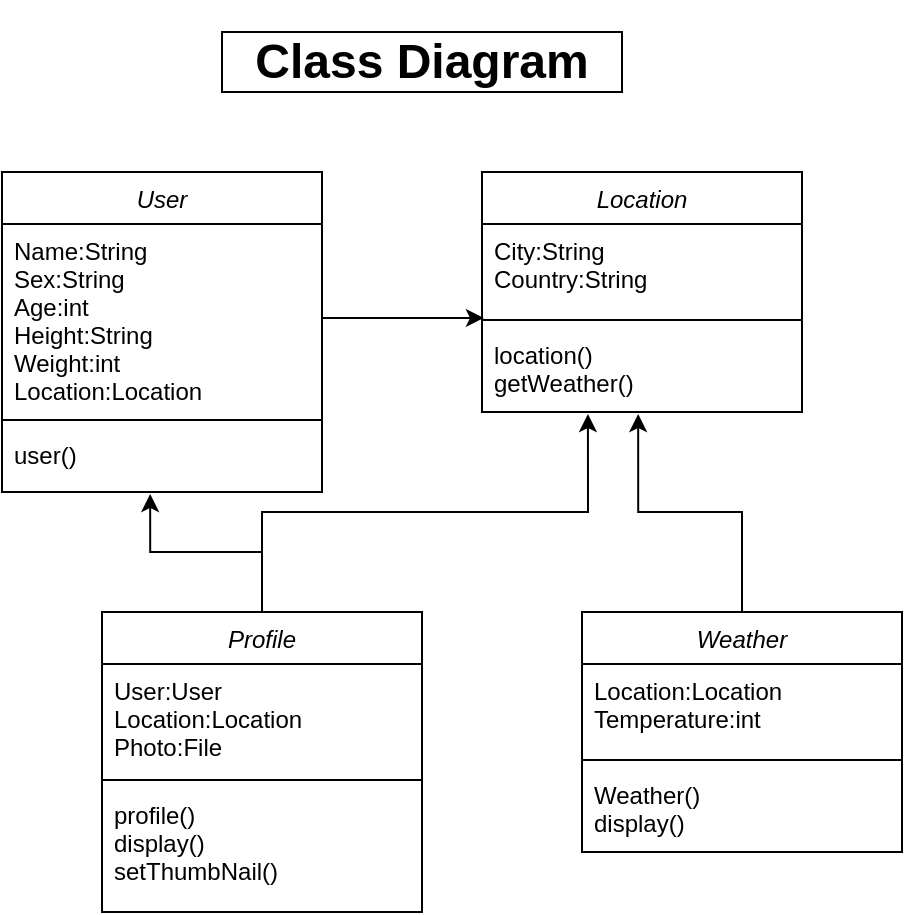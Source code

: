 <mxfile version="13.6.6" type="device"><diagram id="C5RBs43oDa-KdzZeNtuy" name="Page-1"><mxGraphModel dx="946" dy="597" grid="1" gridSize="10" guides="1" tooltips="1" connect="1" arrows="1" fold="1" page="1" pageScale="1" pageWidth="827" pageHeight="1169" math="0" shadow="0"><root><mxCell id="WIyWlLk6GJQsqaUBKTNV-0"/><mxCell id="WIyWlLk6GJQsqaUBKTNV-1" parent="WIyWlLk6GJQsqaUBKTNV-0"/><mxCell id="iwu0s7G4zMxphFMg46Xs-34" style="edgeStyle=orthogonalEdgeStyle;rounded=0;orthogonalLoop=1;jettySize=auto;html=1;entryX=0.463;entryY=1.031;entryDx=0;entryDy=0;entryPerimeter=0;" edge="1" parent="WIyWlLk6GJQsqaUBKTNV-1" source="iwu0s7G4zMxphFMg46Xs-0" target="iwu0s7G4zMxphFMg46Xs-11"><mxGeometry relative="1" as="geometry"><mxPoint x="269" y="330" as="targetPoint"/></mxGeometry></mxCell><mxCell id="iwu0s7G4zMxphFMg46Xs-35" style="edgeStyle=orthogonalEdgeStyle;rounded=0;orthogonalLoop=1;jettySize=auto;html=1;entryX=0.331;entryY=1.024;entryDx=0;entryDy=0;entryPerimeter=0;" edge="1" parent="WIyWlLk6GJQsqaUBKTNV-1" source="iwu0s7G4zMxphFMg46Xs-0" target="iwu0s7G4zMxphFMg46Xs-27"><mxGeometry relative="1" as="geometry"/></mxCell><mxCell id="iwu0s7G4zMxphFMg46Xs-36" style="edgeStyle=orthogonalEdgeStyle;rounded=0;orthogonalLoop=1;jettySize=auto;html=1;entryX=0.488;entryY=1.024;entryDx=0;entryDy=0;entryPerimeter=0;" edge="1" parent="WIyWlLk6GJQsqaUBKTNV-1" source="iwu0s7G4zMxphFMg46Xs-29" target="iwu0s7G4zMxphFMg46Xs-27"><mxGeometry relative="1" as="geometry"/></mxCell><mxCell id="iwu0s7G4zMxphFMg46Xs-37" value="&lt;h1&gt;&lt;span style=&quot;background-color: rgb(255 , 255 , 255)&quot;&gt;Class Diagram&lt;/span&gt;&lt;/h1&gt;" style="text;html=1;fillColor=none;align=center;verticalAlign=middle;whiteSpace=wrap;rounded=0;strokeColor=#000000;" vertex="1" parent="WIyWlLk6GJQsqaUBKTNV-1"><mxGeometry x="299" y="100" width="200" height="30" as="geometry"/></mxCell><mxCell id="iwu0s7G4zMxphFMg46Xs-0" value="Profile" style="swimlane;fontStyle=2;align=center;verticalAlign=top;childLayout=stackLayout;horizontal=1;startSize=26;horizontalStack=0;resizeParent=1;resizeLast=0;collapsible=1;marginBottom=0;rounded=0;shadow=0;strokeWidth=1;" vertex="1" parent="WIyWlLk6GJQsqaUBKTNV-1"><mxGeometry x="239" y="390" width="160" height="150" as="geometry"><mxRectangle x="230" y="140" width="160" height="26" as="alternateBounds"/></mxGeometry></mxCell><mxCell id="iwu0s7G4zMxphFMg46Xs-1" value="User:User&#10;Location:Location&#10;Photo:File&#10;" style="text;align=left;verticalAlign=top;spacingLeft=4;spacingRight=4;overflow=hidden;rotatable=0;points=[[0,0.5],[1,0.5]];portConstraint=eastwest;" vertex="1" parent="iwu0s7G4zMxphFMg46Xs-0"><mxGeometry y="26" width="160" height="54" as="geometry"/></mxCell><mxCell id="iwu0s7G4zMxphFMg46Xs-4" value="" style="line;html=1;strokeWidth=1;align=left;verticalAlign=middle;spacingTop=-1;spacingLeft=3;spacingRight=3;rotatable=0;labelPosition=right;points=[];portConstraint=eastwest;" vertex="1" parent="iwu0s7G4zMxphFMg46Xs-0"><mxGeometry y="80" width="160" height="8" as="geometry"/></mxCell><mxCell id="iwu0s7G4zMxphFMg46Xs-5" value="profile()&#10;display()&#10;setThumbNail()&#10;" style="text;align=left;verticalAlign=top;spacingLeft=4;spacingRight=4;overflow=hidden;rotatable=0;points=[[0,0.5],[1,0.5]];portConstraint=eastwest;" vertex="1" parent="iwu0s7G4zMxphFMg46Xs-0"><mxGeometry y="88" width="160" height="52" as="geometry"/></mxCell><mxCell id="iwu0s7G4zMxphFMg46Xs-29" value="Weather" style="swimlane;fontStyle=2;align=center;verticalAlign=top;childLayout=stackLayout;horizontal=1;startSize=26;horizontalStack=0;resizeParent=1;resizeLast=0;collapsible=1;marginBottom=0;rounded=0;shadow=0;strokeWidth=1;" vertex="1" parent="WIyWlLk6GJQsqaUBKTNV-1"><mxGeometry x="479" y="390" width="160" height="120" as="geometry"><mxRectangle x="230" y="140" width="160" height="26" as="alternateBounds"/></mxGeometry></mxCell><mxCell id="iwu0s7G4zMxphFMg46Xs-30" value="Location:Location&#10;Temperature:int" style="text;align=left;verticalAlign=top;spacingLeft=4;spacingRight=4;overflow=hidden;rotatable=0;points=[[0,0.5],[1,0.5]];portConstraint=eastwest;rounded=0;shadow=0;html=0;" vertex="1" parent="iwu0s7G4zMxphFMg46Xs-29"><mxGeometry y="26" width="160" height="44" as="geometry"/></mxCell><mxCell id="iwu0s7G4zMxphFMg46Xs-31" value="" style="line;html=1;strokeWidth=1;align=left;verticalAlign=middle;spacingTop=-1;spacingLeft=3;spacingRight=3;rotatable=0;labelPosition=right;points=[];portConstraint=eastwest;" vertex="1" parent="iwu0s7G4zMxphFMg46Xs-29"><mxGeometry y="70" width="160" height="8" as="geometry"/></mxCell><mxCell id="iwu0s7G4zMxphFMg46Xs-32" value="Weather()&#10;display()" style="text;align=left;verticalAlign=top;spacingLeft=4;spacingRight=4;overflow=hidden;rotatable=0;points=[[0,0.5],[1,0.5]];portConstraint=eastwest;" vertex="1" parent="iwu0s7G4zMxphFMg46Xs-29"><mxGeometry y="78" width="160" height="32" as="geometry"/></mxCell><mxCell id="iwu0s7G4zMxphFMg46Xs-24" value="Location" style="swimlane;fontStyle=2;align=center;verticalAlign=top;childLayout=stackLayout;horizontal=1;startSize=26;horizontalStack=0;resizeParent=1;resizeLast=0;collapsible=1;marginBottom=0;rounded=0;shadow=0;strokeWidth=1;" vertex="1" parent="WIyWlLk6GJQsqaUBKTNV-1"><mxGeometry x="429" y="170" width="160" height="120" as="geometry"><mxRectangle x="230" y="140" width="160" height="26" as="alternateBounds"/></mxGeometry></mxCell><mxCell id="iwu0s7G4zMxphFMg46Xs-25" value="City:String&#10;Country:String&#10;" style="text;align=left;verticalAlign=top;spacingLeft=4;spacingRight=4;overflow=hidden;rotatable=0;points=[[0,0.5],[1,0.5]];portConstraint=eastwest;rounded=0;shadow=0;html=0;" vertex="1" parent="iwu0s7G4zMxphFMg46Xs-24"><mxGeometry y="26" width="160" height="44" as="geometry"/></mxCell><mxCell id="iwu0s7G4zMxphFMg46Xs-26" value="" style="line;html=1;strokeWidth=1;align=left;verticalAlign=middle;spacingTop=-1;spacingLeft=3;spacingRight=3;rotatable=0;labelPosition=right;points=[];portConstraint=eastwest;" vertex="1" parent="iwu0s7G4zMxphFMg46Xs-24"><mxGeometry y="70" width="160" height="8" as="geometry"/></mxCell><mxCell id="iwu0s7G4zMxphFMg46Xs-27" value="location()&#10;getWeather()&#10;" style="text;align=left;verticalAlign=top;spacingLeft=4;spacingRight=4;overflow=hidden;rotatable=0;points=[[0,0.5],[1,0.5]];portConstraint=eastwest;" vertex="1" parent="iwu0s7G4zMxphFMg46Xs-24"><mxGeometry y="78" width="160" height="42" as="geometry"/></mxCell><mxCell id="iwu0s7G4zMxphFMg46Xs-6" value="User" style="swimlane;fontStyle=2;align=center;verticalAlign=top;childLayout=stackLayout;horizontal=1;startSize=26;horizontalStack=0;resizeParent=1;resizeLast=0;collapsible=1;marginBottom=0;rounded=0;shadow=0;strokeWidth=1;" vertex="1" parent="WIyWlLk6GJQsqaUBKTNV-1"><mxGeometry x="189" y="170" width="160" height="160" as="geometry"><mxRectangle x="230" y="140" width="160" height="26" as="alternateBounds"/></mxGeometry></mxCell><mxCell id="iwu0s7G4zMxphFMg46Xs-9" value="Name:String&#10;Sex:String&#10;Age:int&#10;Height:String&#10;Weight:int&#10;Location:Location" style="text;align=left;verticalAlign=top;spacingLeft=4;spacingRight=4;overflow=hidden;rotatable=0;points=[[0,0.5],[1,0.5]];portConstraint=eastwest;rounded=0;shadow=0;html=0;" vertex="1" parent="iwu0s7G4zMxphFMg46Xs-6"><mxGeometry y="26" width="160" height="94" as="geometry"/></mxCell><mxCell id="iwu0s7G4zMxphFMg46Xs-10" value="" style="line;html=1;strokeWidth=1;align=left;verticalAlign=middle;spacingTop=-1;spacingLeft=3;spacingRight=3;rotatable=0;labelPosition=right;points=[];portConstraint=eastwest;" vertex="1" parent="iwu0s7G4zMxphFMg46Xs-6"><mxGeometry y="120" width="160" height="8" as="geometry"/></mxCell><mxCell id="iwu0s7G4zMxphFMg46Xs-11" value="user()&#10;" style="text;align=left;verticalAlign=top;spacingLeft=4;spacingRight=4;overflow=hidden;rotatable=0;points=[[0,0.5],[1,0.5]];portConstraint=eastwest;" vertex="1" parent="iwu0s7G4zMxphFMg46Xs-6"><mxGeometry y="128" width="160" height="32" as="geometry"/></mxCell><mxCell id="iwu0s7G4zMxphFMg46Xs-38" style="edgeStyle=orthogonalEdgeStyle;rounded=0;orthogonalLoop=1;jettySize=auto;html=1;entryX=0.006;entryY=1.068;entryDx=0;entryDy=0;entryPerimeter=0;" edge="1" parent="WIyWlLk6GJQsqaUBKTNV-1" source="iwu0s7G4zMxphFMg46Xs-9" target="iwu0s7G4zMxphFMg46Xs-25"><mxGeometry relative="1" as="geometry"/></mxCell></root></mxGraphModel></diagram></mxfile>